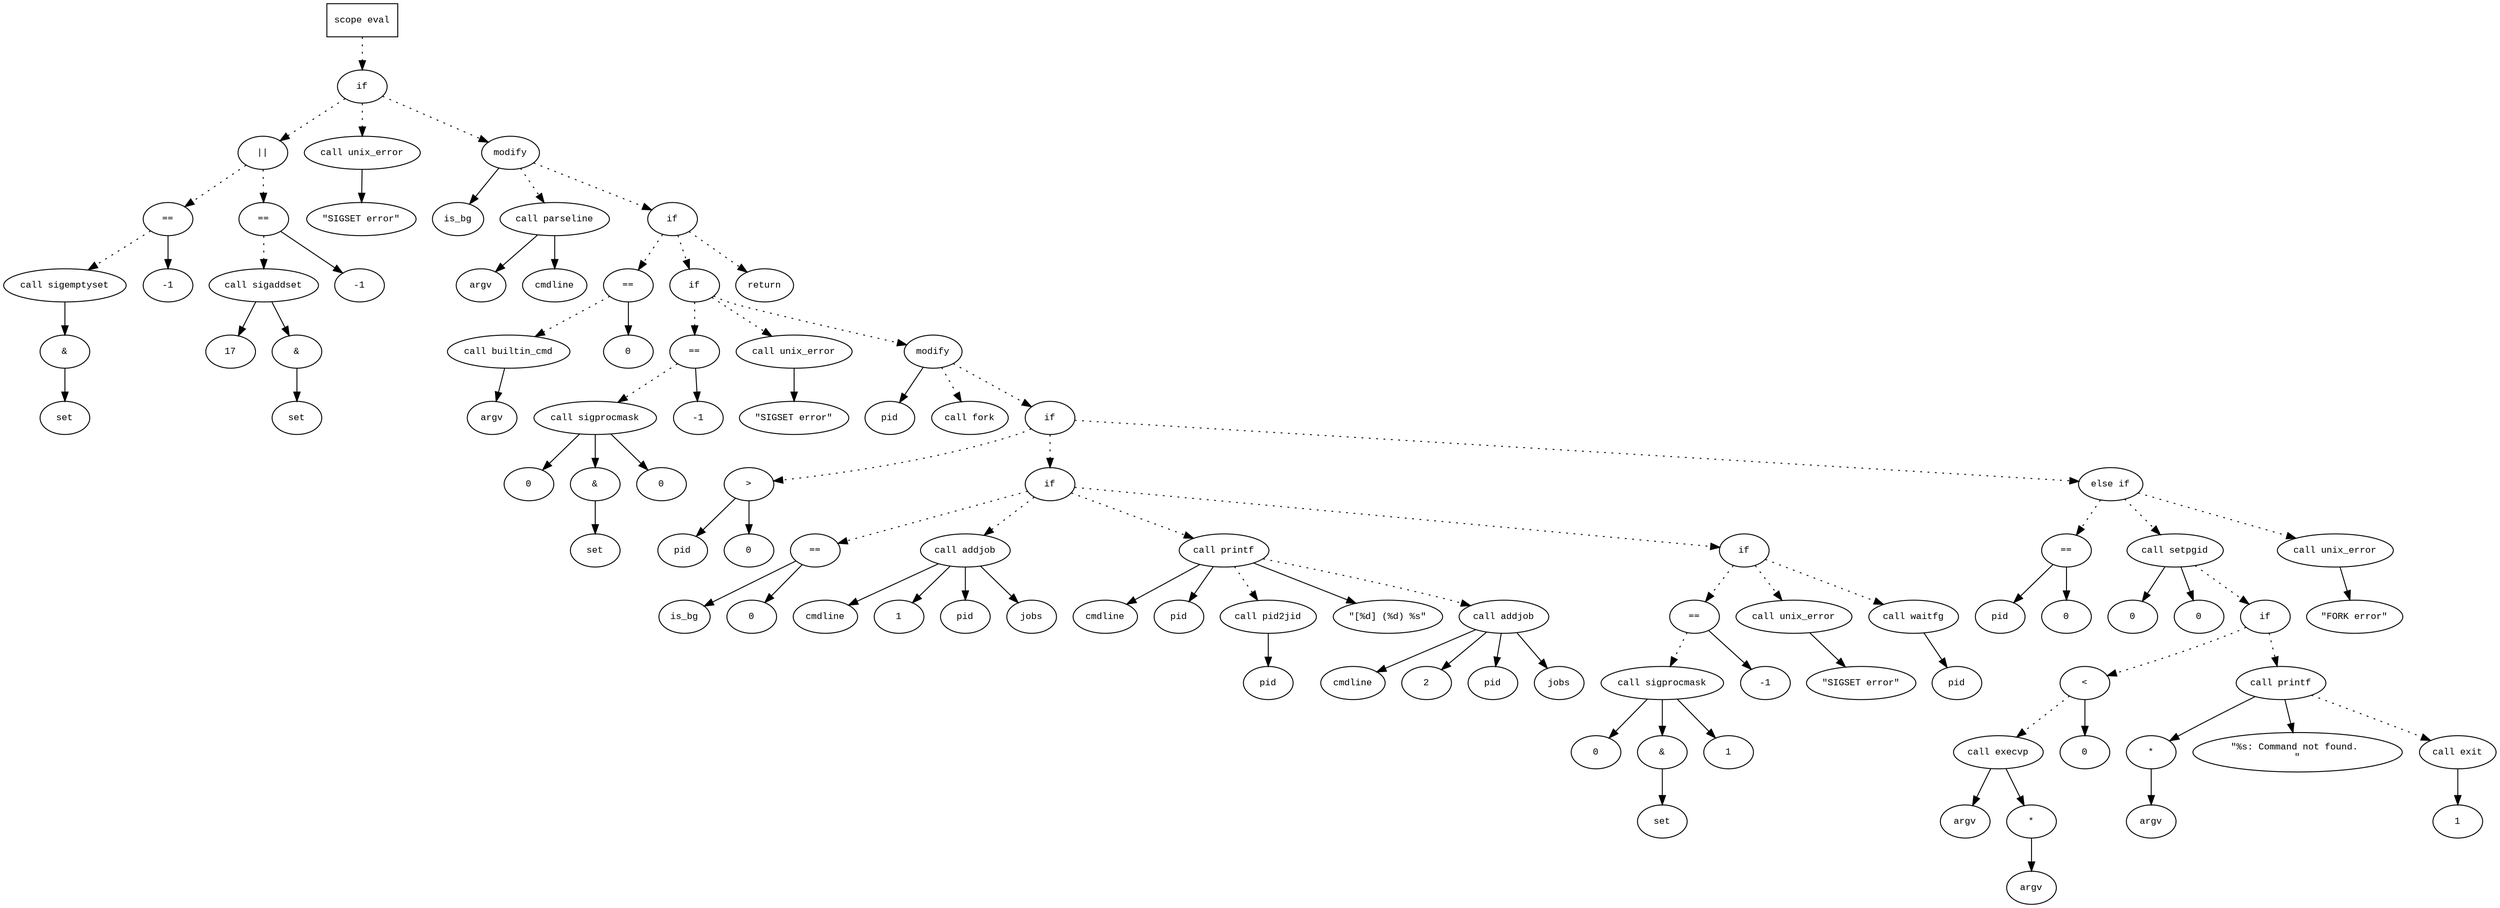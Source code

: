digraph AST {
  graph [fontname="Times New Roman",fontsize=10];
  node  [fontname="Courier New",fontsize=10];
  edge  [fontname="Times New Roman",fontsize=10];

  node1 [label="scope eval",shape=box];
  node2 [label="if",shape=ellipse];
  node1 -> node2 [style=dotted];
  node3 [label="||",shape=ellipse];
  node4 [label="==",shape=ellipse];
  node5 [label="call sigemptyset",shape=ellipse];
  node6 [label="&",shape=ellipse];
  node5 -> node6;
  node7 [label="set",shape=ellipse];
  node6 -> node7;
  node4 -> node5 [style=dotted];
  node8 [label="-1",shape=ellipse];
  node4 -> node8;
  node3 -> node4 [style=dotted];
  node9 [label="==",shape=ellipse];
  node10 [label="call sigaddset",shape=ellipse];
  node11 [label="17",shape=ellipse];
  node10 -> node11;
  node12 [label="&",shape=ellipse];
  node10 -> node12;
  node13 [label="set",shape=ellipse];
  node12 -> node13;
  node9 -> node10 [style=dotted];
  node14 [label="-1",shape=ellipse];
  node9 -> node14;
  node3 -> node9 [style=dotted];
  node2 -> node3 [style=dotted];
  node15 [label="call unix_error",shape=ellipse];
  node16 [label="\"SIGSET error\"",shape=ellipse];
  node15 -> node16;
  node2 -> node15 [style=dotted];
  node17 [label="modify",shape=ellipse];
  node18 [label="is_bg",shape=ellipse];
  node17 -> node18;
  node19 [label="call parseline",shape=ellipse];
  node20 [label="argv",shape=ellipse];
  node19 -> node20;
  node21 [label="cmdline",shape=ellipse];
  node19 -> node21;
  node17 -> node19 [style=dotted];
  node2 -> node17 [style=dotted];
  node22 [label="if",shape=ellipse];
  node17 -> node22 [style=dotted];
  node23 [label="==",shape=ellipse];
  node24 [label="call builtin_cmd",shape=ellipse];
  node25 [label="argv",shape=ellipse];
  node24 -> node25;
  node23 -> node24 [style=dotted];
  node26 [label="0",shape=ellipse];
  node23 -> node26;
  node22 -> node23 [style=dotted];
  node27 [label="if",shape=ellipse];
  node22 -> node27 [style=dotted];
  node28 [label="==",shape=ellipse];
  node29 [label="call sigprocmask",shape=ellipse];
  node30 [label="0",shape=ellipse];
  node29 -> node30;
  node31 [label="&",shape=ellipse];
  node29 -> node31;
  node32 [label="set",shape=ellipse];
  node31 -> node32;
  node33 [label="0",shape=ellipse];
  node29 -> node33;
  node28 -> node29 [style=dotted];
  node34 [label="-1",shape=ellipse];
  node28 -> node34;
  node27 -> node28 [style=dotted];
  node35 [label="call unix_error",shape=ellipse];
  node36 [label="\"SIGSET error\"",shape=ellipse];
  node35 -> node36;
  node27 -> node35 [style=dotted];
  node37 [label="modify",shape=ellipse];
  node38 [label="pid",shape=ellipse];
  node37 -> node38;
  node39 [label="call fork",shape=ellipse];
  node37 -> node39 [style=dotted];
  node27 -> node37 [style=dotted];
  node40 [label="if",shape=ellipse];
  node37 -> node40 [style=dotted];
  node41 [label=">",shape=ellipse];
  node42 [label="pid",shape=ellipse];
  node41 -> node42;
  node43 [label="0",shape=ellipse];
  node41 -> node43;
  node40 -> node41 [style=dotted];
  node44 [label="if",shape=ellipse];
  node40 -> node44 [style=dotted];
  node45 [label="==",shape=ellipse];
  node46 [label="is_bg",shape=ellipse];
  node45 -> node46;
  node47 [label="0",shape=ellipse];
  node45 -> node47;
  node44 -> node45 [style=dotted];
  node48 [label="call addjob",shape=ellipse];
  node49 [label="cmdline",shape=ellipse];
  node48 -> node49;
  node50 [label="1",shape=ellipse];
  node48 -> node50;
  node51 [label="pid",shape=ellipse];
  node48 -> node51;
  node52 [label="jobs",shape=ellipse];
  node48 -> node52;
  node44 -> node48 [style=dotted];
  node53 [label="call printf",shape=ellipse];
  node54 [label="cmdline",shape=ellipse];
  node53 -> node54;
  node55 [label="pid",shape=ellipse];
  node53 -> node55;
  node56 [label="call pid2jid",shape=ellipse];
  node57 [label="pid",shape=ellipse];
  node56 -> node57;
  node53 -> node56 [style=dotted];
  node58 [label="\"[%d] (%d) %s\"",shape=ellipse];
  node53 -> node58;
  node44 -> node53 [style=dotted];
  node59 [label="call addjob",shape=ellipse];
  node60 [label="cmdline",shape=ellipse];
  node59 -> node60;
  node61 [label="2",shape=ellipse];
  node59 -> node61;
  node62 [label="pid",shape=ellipse];
  node59 -> node62;
  node63 [label="jobs",shape=ellipse];
  node59 -> node63;
  node53 -> node59 [style=dotted];
  node64 [label="if",shape=ellipse];
  node44 -> node64 [style=dotted];
  node65 [label="==",shape=ellipse];
  node66 [label="call sigprocmask",shape=ellipse];
  node67 [label="0",shape=ellipse];
  node66 -> node67;
  node68 [label="&",shape=ellipse];
  node66 -> node68;
  node69 [label="set",shape=ellipse];
  node68 -> node69;
  node70 [label="1",shape=ellipse];
  node66 -> node70;
  node65 -> node66 [style=dotted];
  node71 [label="-1",shape=ellipse];
  node65 -> node71;
  node64 -> node65 [style=dotted];
  node72 [label="call unix_error",shape=ellipse];
  node73 [label="\"SIGSET error\"",shape=ellipse];
  node72 -> node73;
  node64 -> node72 [style=dotted];
  node74 [label="call waitfg",shape=ellipse];
  node75 [label="pid",shape=ellipse];
  node74 -> node75;
  node64 -> node74 [style=dotted];
  node76 [label="else if",shape=ellipse];
  node40 -> node76 [style=dotted];
  node77 [label="==",shape=ellipse];
  node78 [label="pid",shape=ellipse];
  node77 -> node78;
  node79 [label="0",shape=ellipse];
  node77 -> node79;
  node76 -> node77 [style=dotted];
  node80 [label="call setpgid",shape=ellipse];
  node81 [label="0",shape=ellipse];
  node80 -> node81;
  node82 [label="0",shape=ellipse];
  node80 -> node82;
  node76 -> node80 [style=dotted];
  node83 [label="if",shape=ellipse];
  node80 -> node83 [style=dotted];
  node84 [label="<",shape=ellipse];
  node85 [label="call execvp",shape=ellipse];
  node86 [label="argv",shape=ellipse];
  node85 -> node86;
  node87 [label="*",shape=ellipse];
  node88 [label="argv",shape=ellipse];
  node87 -> node88;
  node85 -> node87;
  node84 -> node85 [style=dotted];
  node89 [label="0",shape=ellipse];
  node84 -> node89;
  node83 -> node84 [style=dotted];
  node90 [label="call printf",shape=ellipse];
  node91 [label="*",shape=ellipse];
  node92 [label="argv",shape=ellipse];
  node91 -> node92;
  node90 -> node91;
  node93 [label="\"%s: Command not found. 
\"",shape=ellipse];
  node90 -> node93;
  node83 -> node90 [style=dotted];
  node94 [label="call exit",shape=ellipse];
  node95 [label="1",shape=ellipse];
  node94 -> node95;
  node90 -> node94 [style=dotted];
  node96 [label="call unix_error",shape=ellipse];
  node97 [label="\"FORK error\"",shape=ellipse];
  node96 -> node97;
  node76 -> node96 [style=dotted];
  node98 [label="return",shape=ellipse];
  node22 -> node98 [style=dotted];
} 